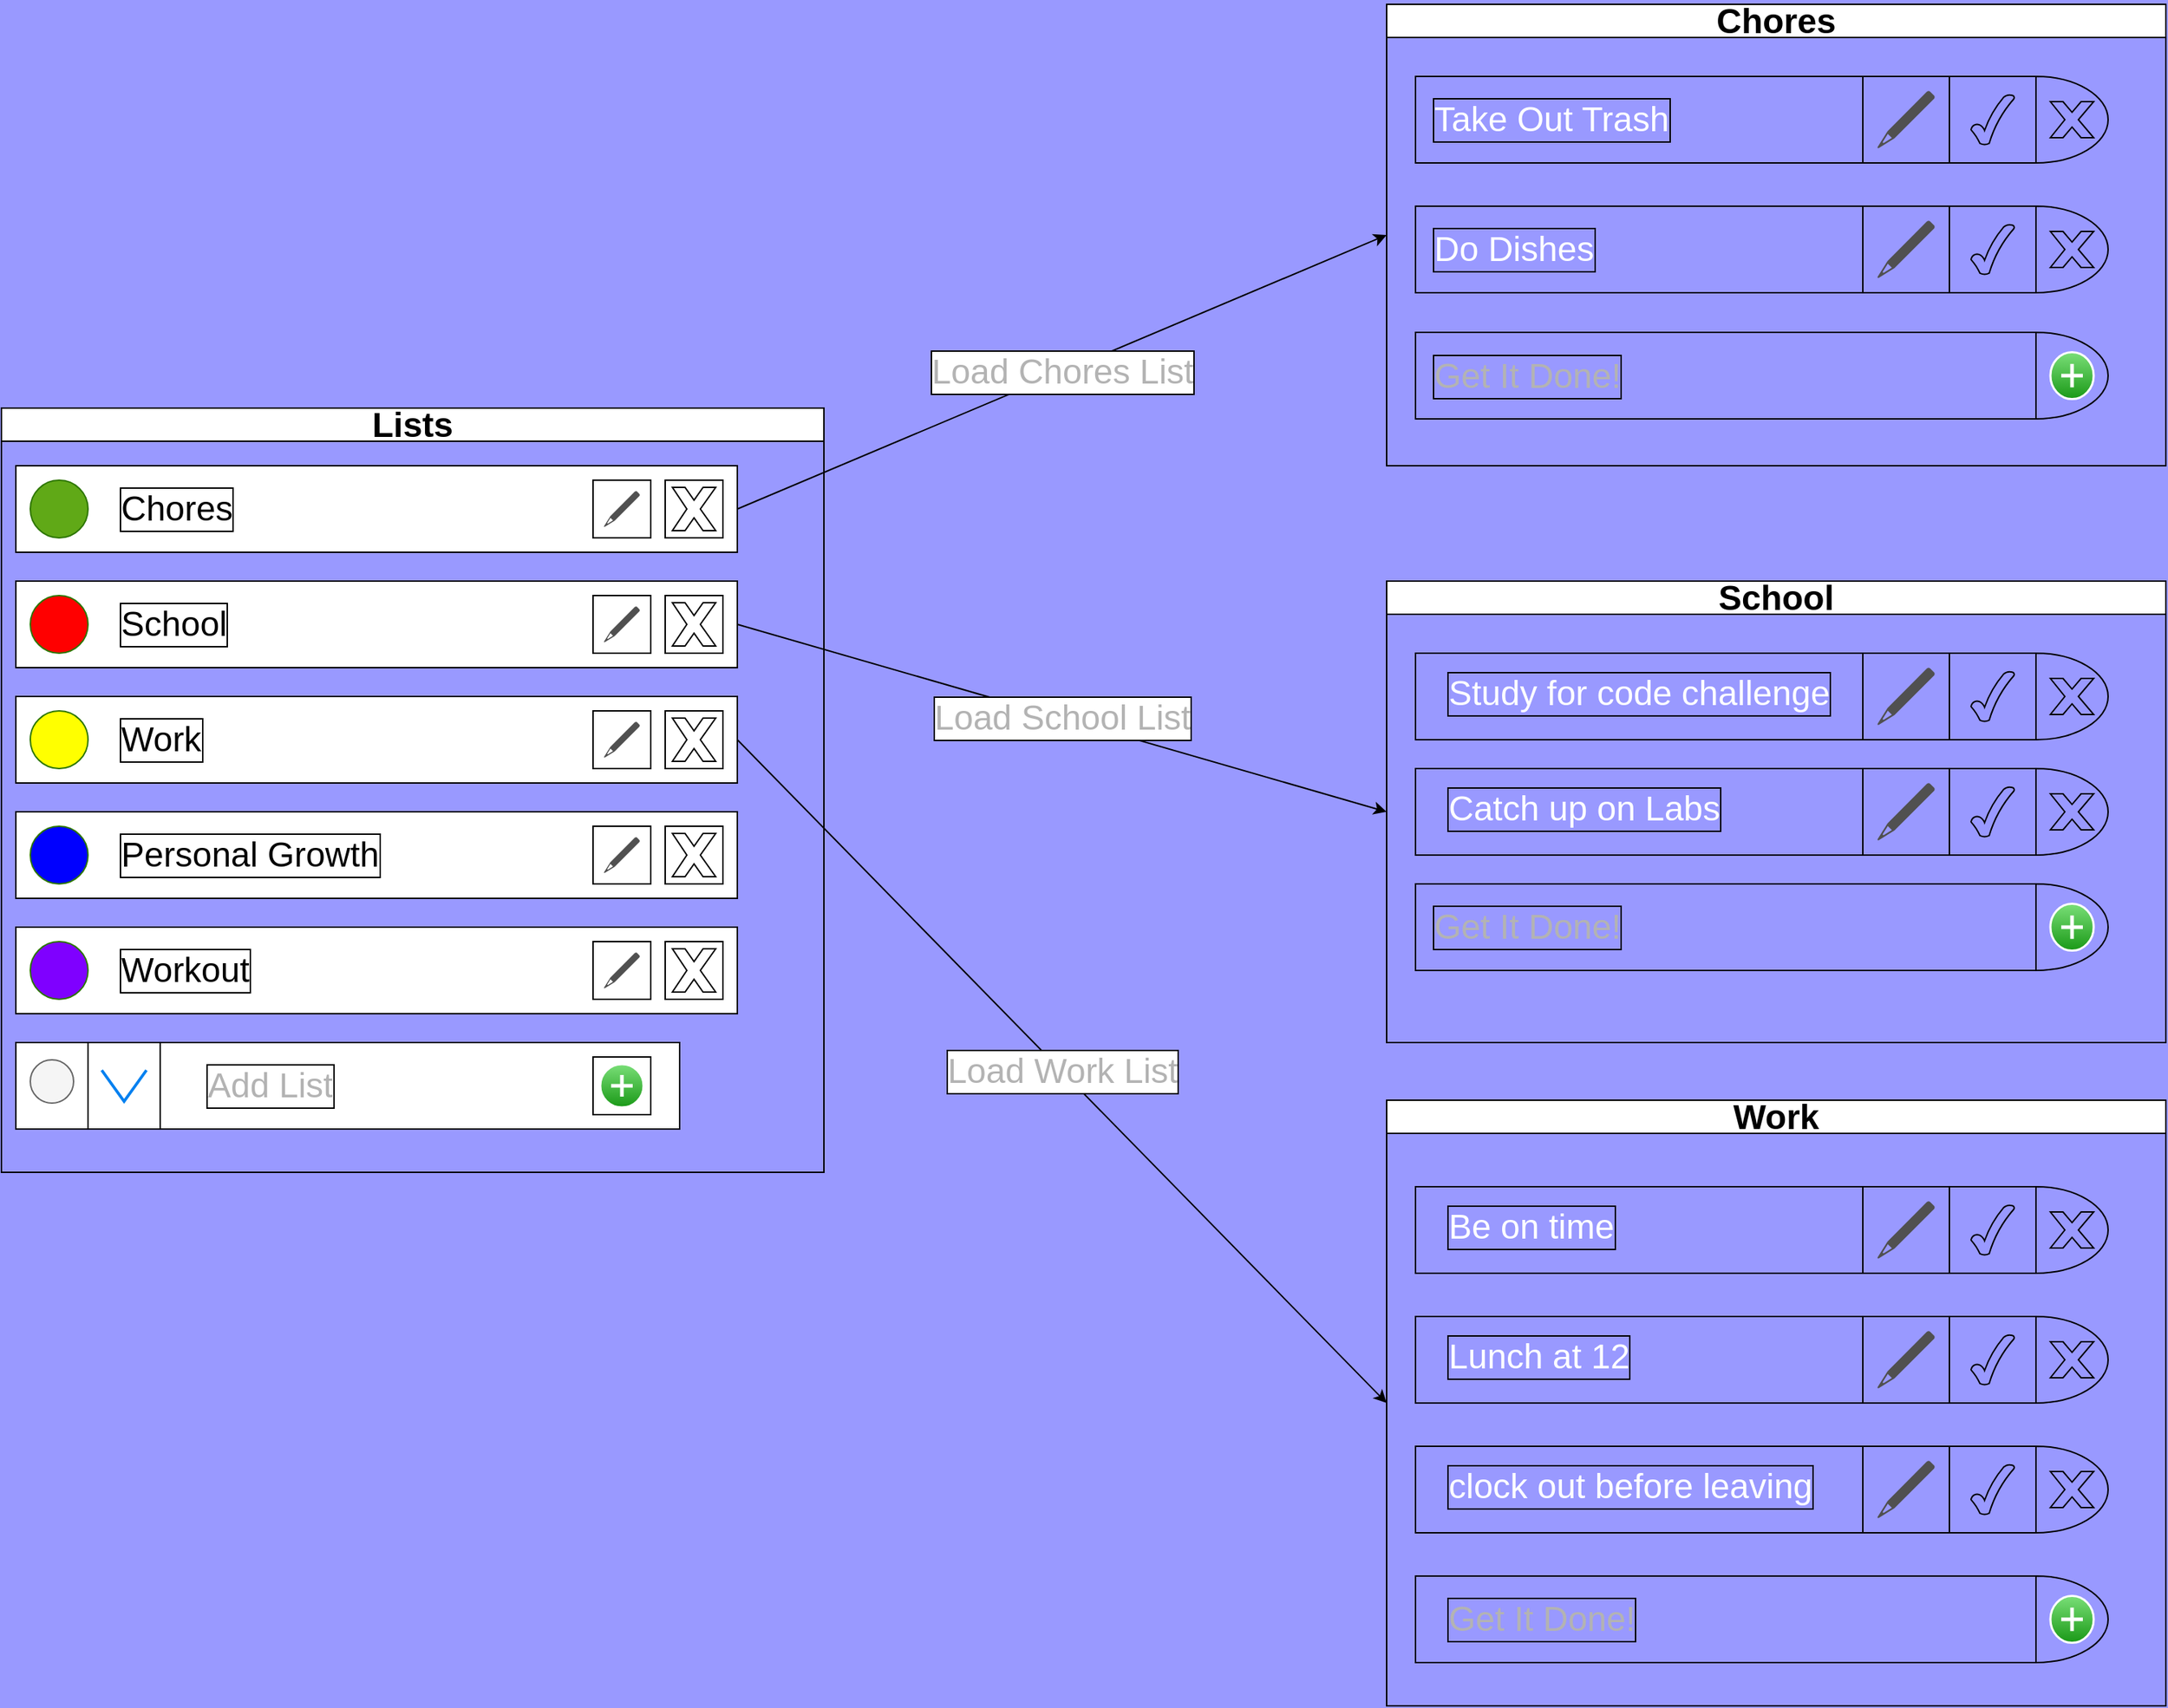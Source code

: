 <mxfile>
    <diagram id="FEkrW_VgLdJTkVRw_G52" name="Page-1">
        <mxGraphModel dx="3513" dy="2245" grid="1" gridSize="10" guides="1" tooltips="1" connect="1" arrows="1" fold="1" page="1" pageScale="1" pageWidth="850" pageHeight="1100" background="#9999FF" math="0" shadow="0">
            <root>
                <mxCell id="0"/>
                <mxCell id="1" parent="0"/>
                <mxCell id="3" value="&lt;font style=&quot;font-size: 24px;&quot;&gt;Lists&lt;/font&gt;" style="swimlane;whiteSpace=wrap;html=1;" parent="1" vertex="1">
                    <mxGeometry x="80" y="80" width="570" height="530" as="geometry"/>
                </mxCell>
                <mxCell id="39" value="" style="rounded=0;whiteSpace=wrap;html=1;" parent="3" vertex="1">
                    <mxGeometry x="10" y="440" width="460" height="60" as="geometry"/>
                </mxCell>
                <mxCell id="41" value="&lt;font style=&quot;font-size: 24px;&quot;&gt;&lt;font color=&quot;#b3b3b3&quot;&gt;Add List&lt;/font&gt;&lt;br&gt;&lt;/font&gt;" style="text;html=1;strokeColor=none;fillColor=none;align=left;verticalAlign=middle;whiteSpace=wrap;rounded=0;labelBorderColor=default;" parent="3" vertex="1">
                    <mxGeometry x="140" y="455" width="300" height="30" as="geometry"/>
                </mxCell>
                <mxCell id="52" value="" style="group" parent="3" vertex="1" connectable="0">
                    <mxGeometry x="10" y="440" width="100" height="60" as="geometry"/>
                </mxCell>
                <mxCell id="49" value="" style="rounded=0;whiteSpace=wrap;html=1;labelBorderColor=default;fontSize=36;fillColor=none;" parent="52" vertex="1">
                    <mxGeometry width="50" height="60" as="geometry"/>
                </mxCell>
                <mxCell id="40" value="" style="ellipse;whiteSpace=wrap;html=1;aspect=fixed;fillColor=#f5f5f5;fontColor=#333333;strokeColor=#666666;" parent="52" vertex="1">
                    <mxGeometry x="10" y="12" width="30" height="30" as="geometry"/>
                </mxCell>
                <mxCell id="50" value="" style="rounded=0;whiteSpace=wrap;html=1;labelBorderColor=default;fontSize=36;fillColor=none;" parent="52" vertex="1">
                    <mxGeometry x="50" width="50" height="60" as="geometry"/>
                </mxCell>
                <mxCell id="51" value="" style="html=1;verticalLabelPosition=bottom;labelBackgroundColor=#ffffff;verticalAlign=top;shadow=0;dashed=0;strokeWidth=2;shape=mxgraph.ios7.misc.down;strokeColor=#0080f0;labelBorderColor=default;fontSize=36;fillColor=none;" parent="52" vertex="1">
                    <mxGeometry x="59.5" y="19.2" width="31" height="21.6" as="geometry"/>
                </mxCell>
                <mxCell id="121" value="" style="verticalLabelPosition=bottom;verticalAlign=top;html=1;shape=mxgraph.basic.rect;fillColor2=none;strokeWidth=1;size=20;indent=5;labelBorderColor=default;fontSize=24;fontColor=#FFFFFF;fillColor=none;" parent="3" vertex="1">
                    <mxGeometry x="410" y="450" width="40" height="40" as="geometry"/>
                </mxCell>
                <mxCell id="120" value="" style="verticalLabelPosition=bottom;verticalAlign=top;html=1;shadow=0;dashed=0;strokeWidth=1;shape=mxgraph.ios.iAddIcon;fillColor=#7AdF78;fillColor2=#1A9917;strokeColor=#ffffff;sketch=0;labelBorderColor=default;fontSize=24;fontColor=#FFFFFF;" parent="3" vertex="1">
                    <mxGeometry x="415" y="455" width="30" height="30" as="geometry"/>
                </mxCell>
                <mxCell id="143" value="" style="group" parent="3" vertex="1" connectable="0">
                    <mxGeometry x="10" y="40" width="500" height="60" as="geometry"/>
                </mxCell>
                <mxCell id="5" value="" style="rounded=0;whiteSpace=wrap;html=1;" parent="143" vertex="1">
                    <mxGeometry width="500" height="60" as="geometry"/>
                </mxCell>
                <mxCell id="6" value="" style="ellipse;whiteSpace=wrap;html=1;aspect=fixed;fillColor=#60a917;fontColor=#ffffff;strokeColor=#2D7600;" parent="143" vertex="1">
                    <mxGeometry x="10" y="10" width="40" height="40" as="geometry"/>
                </mxCell>
                <mxCell id="7" value="&lt;font style=&quot;font-size: 24px;&quot;&gt;Chores&lt;/font&gt;" style="text;html=1;strokeColor=none;fillColor=none;align=left;verticalAlign=middle;whiteSpace=wrap;rounded=0;labelBorderColor=default;" parent="143" vertex="1">
                    <mxGeometry x="70" y="15" width="300" height="30" as="geometry"/>
                </mxCell>
                <mxCell id="8" value="" style="rounded=0;whiteSpace=wrap;html=1;" parent="143" vertex="1">
                    <mxGeometry x="400" y="10" width="40" height="40" as="geometry"/>
                </mxCell>
                <mxCell id="10" value="" style="sketch=0;pointerEvents=1;shadow=0;dashed=0;html=1;strokeColor=none;fillColor=#505050;labelPosition=center;verticalLabelPosition=bottom;verticalAlign=top;outlineConnect=0;align=center;shape=mxgraph.office.concepts.writing_pencil;labelBorderColor=default;fontSize=24;" parent="143" vertex="1">
                    <mxGeometry x="407.5" y="17.5" width="25" height="25" as="geometry"/>
                </mxCell>
                <mxCell id="144" value="" style="group" parent="3" vertex="1" connectable="0">
                    <mxGeometry x="10" y="120" width="500" height="60" as="geometry"/>
                </mxCell>
                <mxCell id="14" value="" style="rounded=0;whiteSpace=wrap;html=1;" parent="144" vertex="1">
                    <mxGeometry width="500" height="60" as="geometry"/>
                </mxCell>
                <mxCell id="15" value="" style="ellipse;whiteSpace=wrap;html=1;aspect=fixed;fillColor=#FF0000;fontColor=#ffffff;strokeColor=#2D7600;" parent="144" vertex="1">
                    <mxGeometry x="10" y="10" width="40" height="40" as="geometry"/>
                </mxCell>
                <mxCell id="16" value="&lt;font style=&quot;font-size: 24px;&quot;&gt;School&lt;/font&gt;" style="text;html=1;strokeColor=none;fillColor=none;align=left;verticalAlign=middle;whiteSpace=wrap;rounded=0;labelBorderColor=default;" parent="144" vertex="1">
                    <mxGeometry x="70" y="15" width="300" height="30" as="geometry"/>
                </mxCell>
                <mxCell id="17" value="" style="rounded=0;whiteSpace=wrap;html=1;" parent="144" vertex="1">
                    <mxGeometry x="400" y="10" width="40" height="40" as="geometry"/>
                </mxCell>
                <mxCell id="18" value="" style="sketch=0;pointerEvents=1;shadow=0;dashed=0;html=1;strokeColor=none;fillColor=#505050;labelPosition=center;verticalLabelPosition=bottom;verticalAlign=top;outlineConnect=0;align=center;shape=mxgraph.office.concepts.writing_pencil;labelBorderColor=default;fontSize=24;" parent="144" vertex="1">
                    <mxGeometry x="407.5" y="17.5" width="25" height="25" as="geometry"/>
                </mxCell>
                <mxCell id="137" value="" style="group" parent="144" vertex="1" connectable="0">
                    <mxGeometry x="450" y="10" width="40" height="40" as="geometry"/>
                </mxCell>
                <mxCell id="138" value="" style="verticalLabelPosition=bottom;verticalAlign=top;html=1;shape=mxgraph.basic.x;labelBorderColor=default;fontSize=24;fontColor=#B3B3B3;fillColor=none;" parent="137" vertex="1">
                    <mxGeometry x="5" y="5" width="30" height="30" as="geometry"/>
                </mxCell>
                <mxCell id="139" value="" style="verticalLabelPosition=bottom;verticalAlign=top;html=1;shape=mxgraph.basic.rect;fillColor2=none;strokeWidth=1;size=20;indent=5;labelBorderColor=default;fontSize=24;fontColor=#B3B3B3;fillColor=none;" parent="137" vertex="1">
                    <mxGeometry width="40" height="40" as="geometry"/>
                </mxCell>
                <mxCell id="145" value="" style="group" parent="3" vertex="1" connectable="0">
                    <mxGeometry x="10" y="200" width="500" height="60" as="geometry"/>
                </mxCell>
                <mxCell id="20" value="" style="rounded=0;whiteSpace=wrap;html=1;" parent="145" vertex="1">
                    <mxGeometry width="500" height="60" as="geometry"/>
                </mxCell>
                <mxCell id="21" value="" style="ellipse;whiteSpace=wrap;html=1;aspect=fixed;fillColor=#FFFF00;fontColor=#ffffff;strokeColor=#2D7600;" parent="145" vertex="1">
                    <mxGeometry x="10" y="10" width="40" height="40" as="geometry"/>
                </mxCell>
                <mxCell id="22" value="&lt;font style=&quot;font-size: 24px;&quot;&gt;Work&lt;/font&gt;" style="text;html=1;strokeColor=none;fillColor=none;align=left;verticalAlign=middle;whiteSpace=wrap;rounded=0;labelBorderColor=default;" parent="145" vertex="1">
                    <mxGeometry x="70" y="15" width="300" height="30" as="geometry"/>
                </mxCell>
                <mxCell id="23" value="" style="rounded=0;whiteSpace=wrap;html=1;" parent="145" vertex="1">
                    <mxGeometry x="400" y="10" width="40" height="40" as="geometry"/>
                </mxCell>
                <mxCell id="24" value="" style="sketch=0;pointerEvents=1;shadow=0;dashed=0;html=1;strokeColor=none;fillColor=#505050;labelPosition=center;verticalLabelPosition=bottom;verticalAlign=top;outlineConnect=0;align=center;shape=mxgraph.office.concepts.writing_pencil;labelBorderColor=default;fontSize=24;" parent="145" vertex="1">
                    <mxGeometry x="407.5" y="17.5" width="25" height="25" as="geometry"/>
                </mxCell>
                <mxCell id="130" value="" style="group" parent="145" vertex="1" connectable="0">
                    <mxGeometry x="450" y="10" width="40" height="40" as="geometry"/>
                </mxCell>
                <mxCell id="127" value="" style="verticalLabelPosition=bottom;verticalAlign=top;html=1;shape=mxgraph.basic.x;labelBorderColor=default;fontSize=24;fontColor=#B3B3B3;fillColor=none;" parent="130" vertex="1">
                    <mxGeometry x="5" y="5" width="30" height="30" as="geometry"/>
                </mxCell>
                <mxCell id="126" value="" style="verticalLabelPosition=bottom;verticalAlign=top;html=1;shape=mxgraph.basic.rect;fillColor2=none;strokeWidth=1;size=20;indent=5;labelBorderColor=default;fontSize=24;fontColor=#B3B3B3;fillColor=none;" parent="130" vertex="1">
                    <mxGeometry width="40" height="40" as="geometry"/>
                </mxCell>
                <mxCell id="147" value="" style="group" parent="3" vertex="1" connectable="0">
                    <mxGeometry x="10" y="360" width="500" height="60" as="geometry"/>
                </mxCell>
                <mxCell id="32" value="" style="rounded=0;whiteSpace=wrap;html=1;" parent="147" vertex="1">
                    <mxGeometry width="500" height="60" as="geometry"/>
                </mxCell>
                <mxCell id="33" value="" style="ellipse;whiteSpace=wrap;html=1;aspect=fixed;fillColor=#7F00FF;fontColor=#ffffff;strokeColor=#2D7600;" parent="147" vertex="1">
                    <mxGeometry x="10" y="10" width="40" height="40" as="geometry"/>
                </mxCell>
                <mxCell id="34" value="&lt;font style=&quot;font-size: 24px;&quot;&gt;Workout&lt;/font&gt;" style="text;html=1;strokeColor=none;fillColor=none;align=left;verticalAlign=middle;whiteSpace=wrap;rounded=0;labelBorderColor=default;" parent="147" vertex="1">
                    <mxGeometry x="70" y="15" width="300" height="30" as="geometry"/>
                </mxCell>
                <mxCell id="35" value="" style="rounded=0;whiteSpace=wrap;html=1;" parent="147" vertex="1">
                    <mxGeometry x="400" y="10" width="40" height="40" as="geometry"/>
                </mxCell>
                <mxCell id="36" value="" style="sketch=0;pointerEvents=1;shadow=0;dashed=0;html=1;strokeColor=none;fillColor=#505050;labelPosition=center;verticalLabelPosition=bottom;verticalAlign=top;outlineConnect=0;align=center;shape=mxgraph.office.concepts.writing_pencil;labelBorderColor=default;fontSize=24;" parent="147" vertex="1">
                    <mxGeometry x="407.5" y="17.5" width="25" height="25" as="geometry"/>
                </mxCell>
                <mxCell id="134" value="" style="group" parent="147" vertex="1" connectable="0">
                    <mxGeometry x="450" y="10" width="40" height="40" as="geometry"/>
                </mxCell>
                <mxCell id="135" value="" style="verticalLabelPosition=bottom;verticalAlign=top;html=1;shape=mxgraph.basic.x;labelBorderColor=default;fontSize=24;fontColor=#B3B3B3;fillColor=none;" parent="134" vertex="1">
                    <mxGeometry x="5" y="5" width="30" height="30" as="geometry"/>
                </mxCell>
                <mxCell id="136" value="" style="verticalLabelPosition=bottom;verticalAlign=top;html=1;shape=mxgraph.basic.rect;fillColor2=none;strokeWidth=1;size=20;indent=5;labelBorderColor=default;fontSize=24;fontColor=#B3B3B3;fillColor=none;" parent="134" vertex="1">
                    <mxGeometry width="40" height="40" as="geometry"/>
                </mxCell>
                <mxCell id="140" value="" style="group" parent="1" vertex="1" connectable="0">
                    <mxGeometry x="540" y="130" width="40" height="40" as="geometry"/>
                </mxCell>
                <mxCell id="141" value="" style="verticalLabelPosition=bottom;verticalAlign=top;html=1;shape=mxgraph.basic.x;labelBorderColor=default;fontSize=24;fontColor=#B3B3B3;fillColor=none;" parent="140" vertex="1">
                    <mxGeometry x="5" y="5" width="30" height="30" as="geometry"/>
                </mxCell>
                <mxCell id="142" value="" style="verticalLabelPosition=bottom;verticalAlign=top;html=1;shape=mxgraph.basic.rect;fillColor2=none;strokeWidth=1;size=20;indent=5;labelBorderColor=default;fontSize=24;fontColor=#B3B3B3;fillColor=none;" parent="140" vertex="1">
                    <mxGeometry width="40" height="40" as="geometry"/>
                </mxCell>
                <mxCell id="146" value="" style="group" parent="1" vertex="1" connectable="0">
                    <mxGeometry x="90" y="360" width="500" height="60" as="geometry"/>
                </mxCell>
                <mxCell id="26" value="" style="rounded=0;whiteSpace=wrap;html=1;" parent="146" vertex="1">
                    <mxGeometry width="500" height="60" as="geometry"/>
                </mxCell>
                <mxCell id="27" value="" style="ellipse;whiteSpace=wrap;html=1;aspect=fixed;fillColor=#0000FF;fontColor=#ffffff;strokeColor=#2D7600;" parent="146" vertex="1">
                    <mxGeometry x="10" y="10" width="40" height="40" as="geometry"/>
                </mxCell>
                <mxCell id="28" value="&lt;font style=&quot;font-size: 24px;&quot;&gt;Personal Growth&lt;br&gt;&lt;/font&gt;" style="text;html=1;strokeColor=none;fillColor=none;align=left;verticalAlign=middle;whiteSpace=wrap;rounded=0;labelBorderColor=default;" parent="146" vertex="1">
                    <mxGeometry x="70" y="15" width="300" height="30" as="geometry"/>
                </mxCell>
                <mxCell id="29" value="" style="rounded=0;whiteSpace=wrap;html=1;" parent="146" vertex="1">
                    <mxGeometry x="400" y="10" width="40" height="40" as="geometry"/>
                </mxCell>
                <mxCell id="30" value="" style="sketch=0;pointerEvents=1;shadow=0;dashed=0;html=1;strokeColor=none;fillColor=#505050;labelPosition=center;verticalLabelPosition=bottom;verticalAlign=top;outlineConnect=0;align=center;shape=mxgraph.office.concepts.writing_pencil;labelBorderColor=default;fontSize=24;" parent="146" vertex="1">
                    <mxGeometry x="407.5" y="17.5" width="25" height="25" as="geometry"/>
                </mxCell>
                <mxCell id="131" value="" style="group" parent="146" vertex="1" connectable="0">
                    <mxGeometry x="450" y="10" width="40" height="40" as="geometry"/>
                </mxCell>
                <mxCell id="132" value="" style="verticalLabelPosition=bottom;verticalAlign=top;html=1;shape=mxgraph.basic.x;labelBorderColor=default;fontSize=24;fontColor=#B3B3B3;fillColor=none;" parent="131" vertex="1">
                    <mxGeometry x="5" y="5" width="30" height="30" as="geometry"/>
                </mxCell>
                <mxCell id="133" value="" style="verticalLabelPosition=bottom;verticalAlign=top;html=1;shape=mxgraph.basic.rect;fillColor2=none;strokeWidth=1;size=20;indent=5;labelBorderColor=default;fontSize=24;fontColor=#B3B3B3;fillColor=none;" parent="131" vertex="1">
                    <mxGeometry width="40" height="40" as="geometry"/>
                </mxCell>
                <mxCell id="149" value="" style="endArrow=classic;html=1;fontSize=24;fontColor=#B3B3B3;exitX=1;exitY=0.5;exitDx=0;exitDy=0;entryX=0;entryY=0.5;entryDx=0;entryDy=0;" parent="1" source="5" target="57" edge="1">
                    <mxGeometry relative="1" as="geometry">
                        <mxPoint x="670" y="310" as="sourcePoint"/>
                        <mxPoint x="730" y="-190" as="targetPoint"/>
                    </mxGeometry>
                </mxCell>
                <mxCell id="150" value="Load Chores List" style="edgeLabel;resizable=0;html=1;align=center;verticalAlign=middle;labelBorderColor=default;fontSize=24;fontColor=#B3B3B3;fillColor=none;" parent="149" connectable="0" vertex="1">
                    <mxGeometry relative="1" as="geometry"/>
                </mxCell>
                <mxCell id="155" value="" style="group" parent="1" vertex="1" connectable="0">
                    <mxGeometry x="1040" y="-200" width="540" height="320" as="geometry"/>
                </mxCell>
                <mxCell id="57" value="&lt;font style=&quot;font-size: 24px;&quot;&gt;Chores&lt;br&gt;&lt;/font&gt;" style="swimlane;whiteSpace=wrap;html=1;container=0;" parent="155" vertex="1">
                    <mxGeometry width="540" height="320" as="geometry"/>
                </mxCell>
                <mxCell id="118" value="&lt;font color=&quot;#b3b3b3&quot;&gt;Get It Done!&lt;/font&gt;" style="text;html=1;strokeColor=none;fillColor=none;align=left;verticalAlign=middle;whiteSpace=wrap;rounded=0;labelBorderColor=default;fontSize=24;fontColor=#333333;container=0;" parent="155" vertex="1">
                    <mxGeometry x="30" y="217.5" width="290" height="80" as="geometry"/>
                </mxCell>
                <mxCell id="99" value="&lt;font color=&quot;#ffffff&quot;&gt;Take Out Trash&lt;/font&gt;" style="text;html=1;strokeColor=none;fillColor=none;align=left;verticalAlign=middle;whiteSpace=wrap;rounded=0;labelBorderColor=default;fontSize=24;fontColor=#333333;container=0;" parent="155" vertex="1">
                    <mxGeometry x="30" y="50" width="280" height="60" as="geometry"/>
                </mxCell>
                <mxCell id="90" value="" style="verticalLabelPosition=bottom;verticalAlign=top;html=1;shape=mxgraph.basic.half_circle;labelBorderColor=default;fontSize=36;fontColor=#333333;fillColor=none;rotation=-90;container=0;" parent="155" vertex="1">
                    <mxGeometry x="445" y="55" width="60" height="50" as="geometry"/>
                </mxCell>
                <mxCell id="91" value="" style="rounded=0;whiteSpace=wrap;html=1;labelBorderColor=default;fontSize=36;fontColor=#333333;fillColor=none;container=0;" parent="155" vertex="1">
                    <mxGeometry x="20" y="50" width="430" height="60" as="geometry"/>
                </mxCell>
                <mxCell id="92" value="" style="verticalLabelPosition=bottom;verticalAlign=top;html=1;shape=mxgraph.basic.x;labelBorderColor=default;fontSize=36;fontColor=#333333;fillColor=none;container=0;" parent="155" vertex="1">
                    <mxGeometry x="460" y="67.5" width="30" height="25" as="geometry"/>
                </mxCell>
                <mxCell id="93" value="" style="verticalLabelPosition=bottom;verticalAlign=top;html=1;shape=mxgraph.basic.rect;fillColor2=none;strokeWidth=1;size=20;indent=5;labelBorderColor=default;fontSize=36;fontColor=#333333;fillColor=none;container=0;" parent="155" vertex="1">
                    <mxGeometry x="390" y="50" width="60" height="60" as="geometry"/>
                </mxCell>
                <mxCell id="94" value="" style="verticalLabelPosition=bottom;verticalAlign=top;html=1;shape=mxgraph.basic.tick;labelBorderColor=default;fontSize=36;fontColor=#333333;fillColor=none;container=0;" parent="155" vertex="1">
                    <mxGeometry x="405" y="62.5" width="30" height="35" as="geometry"/>
                </mxCell>
                <mxCell id="96" value="" style="verticalLabelPosition=bottom;verticalAlign=top;html=1;shape=mxgraph.basic.rect;fillColor2=none;strokeWidth=1;size=20;indent=5;labelBorderColor=default;fontSize=36;fontColor=#333333;fillColor=none;container=0;" parent="155" vertex="1">
                    <mxGeometry x="330" y="50" width="60" height="60" as="geometry"/>
                </mxCell>
                <mxCell id="98" value="" style="sketch=0;pointerEvents=1;shadow=0;dashed=0;html=1;strokeColor=none;fillColor=#505050;labelPosition=center;verticalLabelPosition=bottom;verticalAlign=top;outlineConnect=0;align=center;shape=mxgraph.office.concepts.writing_pencil;labelBorderColor=default;fontSize=36;fontColor=#333333;container=0;" parent="155" vertex="1">
                    <mxGeometry x="340" y="60" width="40" height="40" as="geometry"/>
                </mxCell>
                <mxCell id="111" value="" style="verticalLabelPosition=bottom;verticalAlign=top;html=1;shape=mxgraph.basic.half_circle;labelBorderColor=default;fontSize=36;fontColor=#333333;fillColor=none;rotation=-90;container=0;" parent="155" vertex="1">
                    <mxGeometry x="445" y="232.5" width="60" height="50" as="geometry"/>
                </mxCell>
                <mxCell id="112" value="" style="rounded=0;whiteSpace=wrap;html=1;labelBorderColor=default;fontSize=36;fontColor=#333333;fillColor=none;container=0;" parent="155" vertex="1">
                    <mxGeometry x="20" y="227.5" width="430" height="60" as="geometry"/>
                </mxCell>
                <mxCell id="119" value="" style="verticalLabelPosition=bottom;verticalAlign=top;html=1;shadow=0;dashed=0;strokeWidth=1;shape=mxgraph.ios.iAddIcon;fillColor=#7AdF78;fillColor2=#1A9917;strokeColor=#ffffff;sketch=0;labelBorderColor=default;fontSize=24;fontColor=#FFFFFF;container=0;" parent="155" vertex="1">
                    <mxGeometry x="460" y="241.25" width="30" height="32.5" as="geometry"/>
                </mxCell>
                <mxCell id="109" value="&lt;font color=&quot;#ffffff&quot;&gt;Do Dishes&lt;/font&gt;" style="text;html=1;strokeColor=none;fillColor=none;align=left;verticalAlign=middle;whiteSpace=wrap;rounded=0;labelBorderColor=default;fontSize=24;fontColor=#333333;container=0;" parent="155" vertex="1">
                    <mxGeometry x="30" y="130" width="290" height="80" as="geometry"/>
                </mxCell>
                <mxCell id="180" value="" style="group" parent="155" vertex="1" connectable="0">
                    <mxGeometry x="20" y="140" width="480" height="60" as="geometry"/>
                </mxCell>
                <mxCell id="102" value="" style="verticalLabelPosition=bottom;verticalAlign=top;html=1;shape=mxgraph.basic.half_circle;labelBorderColor=default;fontSize=36;fontColor=#333333;fillColor=none;rotation=-90;container=0;" parent="180" vertex="1">
                    <mxGeometry x="425" y="5" width="60" height="50" as="geometry"/>
                </mxCell>
                <mxCell id="103" value="" style="rounded=0;whiteSpace=wrap;html=1;labelBorderColor=default;fontSize=36;fontColor=#333333;fillColor=none;container=0;" parent="180" vertex="1">
                    <mxGeometry width="430" height="60" as="geometry"/>
                </mxCell>
                <mxCell id="104" value="" style="verticalLabelPosition=bottom;verticalAlign=top;html=1;shape=mxgraph.basic.x;labelBorderColor=default;fontSize=36;fontColor=#333333;fillColor=none;container=0;" parent="180" vertex="1">
                    <mxGeometry x="440" y="17.5" width="30" height="25" as="geometry"/>
                </mxCell>
                <mxCell id="105" value="" style="verticalLabelPosition=bottom;verticalAlign=top;html=1;shape=mxgraph.basic.rect;fillColor2=none;strokeWidth=1;size=20;indent=5;labelBorderColor=default;fontSize=36;fontColor=#333333;fillColor=none;container=0;" parent="180" vertex="1">
                    <mxGeometry x="370" width="60" height="60" as="geometry"/>
                </mxCell>
                <mxCell id="106" value="" style="verticalLabelPosition=bottom;verticalAlign=top;html=1;shape=mxgraph.basic.tick;labelBorderColor=default;fontSize=36;fontColor=#333333;fillColor=none;container=0;" parent="180" vertex="1">
                    <mxGeometry x="385" y="12.5" width="30" height="35" as="geometry"/>
                </mxCell>
                <mxCell id="107" value="" style="verticalLabelPosition=bottom;verticalAlign=top;html=1;shape=mxgraph.basic.rect;fillColor2=none;strokeWidth=1;size=20;indent=5;labelBorderColor=default;fontSize=36;fontColor=#333333;fillColor=none;container=0;" parent="180" vertex="1">
                    <mxGeometry x="310" width="60" height="60" as="geometry"/>
                </mxCell>
                <mxCell id="108" value="" style="sketch=0;pointerEvents=1;shadow=0;dashed=0;html=1;strokeColor=none;fillColor=#505050;labelPosition=center;verticalLabelPosition=bottom;verticalAlign=top;outlineConnect=0;align=center;shape=mxgraph.office.concepts.writing_pencil;labelBorderColor=default;fontSize=36;fontColor=#333333;container=0;" parent="180" vertex="1">
                    <mxGeometry x="320" y="10" width="40" height="40" as="geometry"/>
                </mxCell>
                <mxCell id="178" value="" style="endArrow=classic;html=1;fontSize=24;fontColor=#B3B3B3;exitX=1;exitY=0.5;exitDx=0;exitDy=0;entryX=0;entryY=0.5;entryDx=0;entryDy=0;" parent="1" source="14" target="157" edge="1">
                    <mxGeometry relative="1" as="geometry">
                        <mxPoint x="770" y="350" as="sourcePoint"/>
                        <mxPoint x="750" y="420" as="targetPoint"/>
                    </mxGeometry>
                </mxCell>
                <mxCell id="179" value="Load School List" style="edgeLabel;resizable=0;html=1;align=center;verticalAlign=middle;labelBorderColor=default;fontSize=24;fontColor=#B3B3B3;fillColor=none;" parent="178" connectable="0" vertex="1">
                    <mxGeometry relative="1" as="geometry"/>
                </mxCell>
                <mxCell id="157" value="&lt;font style=&quot;font-size: 24px;&quot;&gt;School&lt;br&gt;&lt;/font&gt;" style="swimlane;whiteSpace=wrap;html=1;container=0;" parent="1" vertex="1">
                    <mxGeometry x="1040" y="200" width="540" height="320" as="geometry"/>
                </mxCell>
                <mxCell id="204" value="&lt;font style=&quot;font-size: 24px;&quot;&gt;Work&lt;br&gt;&lt;/font&gt;" style="swimlane;whiteSpace=wrap;html=1;container=0;" parent="1" vertex="1">
                    <mxGeometry x="1040" y="560" width="540" height="420" as="geometry"/>
                </mxCell>
                <mxCell id="242" value="" style="group" parent="204" vertex="1" connectable="0">
                    <mxGeometry x="20" y="320" width="480" height="80" as="geometry"/>
                </mxCell>
                <mxCell id="223" value="&lt;font color=&quot;#b3b3b3&quot;&gt;Get It Done!&lt;/font&gt;" style="text;html=1;strokeColor=none;fillColor=none;align=left;verticalAlign=middle;whiteSpace=wrap;rounded=0;labelBorderColor=default;fontSize=24;fontColor=#333333;container=0;" parent="242" vertex="1">
                    <mxGeometry x="20" width="290" height="80" as="geometry"/>
                </mxCell>
                <mxCell id="235" value="" style="group" parent="242" vertex="1" connectable="0">
                    <mxGeometry y="10" width="480" height="70" as="geometry"/>
                </mxCell>
                <mxCell id="224" value="" style="verticalLabelPosition=bottom;verticalAlign=top;html=1;shape=mxgraph.basic.half_circle;labelBorderColor=default;fontSize=36;fontColor=#333333;fillColor=none;rotation=-90;container=0;" parent="235" vertex="1">
                    <mxGeometry x="425" y="5" width="60" height="50" as="geometry"/>
                </mxCell>
                <mxCell id="225" value="" style="rounded=0;whiteSpace=wrap;html=1;labelBorderColor=default;fontSize=36;fontColor=#333333;fillColor=none;container=0;" parent="235" vertex="1">
                    <mxGeometry width="430" height="60" as="geometry"/>
                </mxCell>
                <mxCell id="226" value="" style="verticalLabelPosition=bottom;verticalAlign=top;html=1;shadow=0;dashed=0;strokeWidth=1;shape=mxgraph.ios.iAddIcon;fillColor=#7AdF78;fillColor2=#1A9917;strokeColor=#ffffff;sketch=0;labelBorderColor=default;fontSize=24;fontColor=#FFFFFF;container=0;" parent="235" vertex="1">
                    <mxGeometry x="440" y="13.75" width="30" height="32.5" as="geometry"/>
                </mxCell>
                <mxCell id="182" value="" style="verticalLabelPosition=bottom;verticalAlign=top;html=1;shape=mxgraph.basic.half_circle;labelBorderColor=default;fontSize=36;fontColor=#333333;fillColor=none;rotation=-90;container=0;" parent="1" vertex="1">
                    <mxGeometry x="1485" y="255" width="60" height="50" as="geometry"/>
                </mxCell>
                <mxCell id="183" value="" style="rounded=0;whiteSpace=wrap;html=1;labelBorderColor=default;fontSize=36;fontColor=#333333;fillColor=none;container=0;" parent="1" vertex="1">
                    <mxGeometry x="1060" y="250" width="430" height="60" as="geometry"/>
                </mxCell>
                <mxCell id="184" value="" style="verticalLabelPosition=bottom;verticalAlign=top;html=1;shape=mxgraph.basic.x;labelBorderColor=default;fontSize=36;fontColor=#333333;fillColor=none;container=0;" parent="1" vertex="1">
                    <mxGeometry x="1500" y="267.5" width="30" height="25" as="geometry"/>
                </mxCell>
                <mxCell id="185" value="" style="verticalLabelPosition=bottom;verticalAlign=top;html=1;shape=mxgraph.basic.rect;fillColor2=none;strokeWidth=1;size=20;indent=5;labelBorderColor=default;fontSize=36;fontColor=#333333;fillColor=none;container=0;" parent="1" vertex="1">
                    <mxGeometry x="1430" y="250" width="60" height="60" as="geometry"/>
                </mxCell>
                <mxCell id="186" value="" style="verticalLabelPosition=bottom;verticalAlign=top;html=1;shape=mxgraph.basic.tick;labelBorderColor=default;fontSize=36;fontColor=#333333;fillColor=none;container=0;" parent="1" vertex="1">
                    <mxGeometry x="1445" y="262.5" width="30" height="35" as="geometry"/>
                </mxCell>
                <mxCell id="187" value="" style="verticalLabelPosition=bottom;verticalAlign=top;html=1;shape=mxgraph.basic.rect;fillColor2=none;strokeWidth=1;size=20;indent=5;labelBorderColor=default;fontSize=36;fontColor=#333333;fillColor=none;container=0;" parent="1" vertex="1">
                    <mxGeometry x="1370" y="250" width="60" height="60" as="geometry"/>
                </mxCell>
                <mxCell id="188" value="" style="sketch=0;pointerEvents=1;shadow=0;dashed=0;html=1;strokeColor=none;fillColor=#505050;labelPosition=center;verticalLabelPosition=bottom;verticalAlign=top;outlineConnect=0;align=center;shape=mxgraph.office.concepts.writing_pencil;labelBorderColor=default;fontSize=36;fontColor=#333333;container=0;" parent="1" vertex="1">
                    <mxGeometry x="1380" y="260" width="40" height="40" as="geometry"/>
                </mxCell>
                <mxCell id="189" value="&lt;font color=&quot;#ffffff&quot;&gt;Study for code challenge&lt;/font&gt;" style="text;html=1;strokeColor=none;fillColor=none;align=left;verticalAlign=middle;whiteSpace=wrap;rounded=0;labelBorderColor=default;fontSize=24;fontColor=#B3B3B3;container=0;" parent="1" vertex="1">
                    <mxGeometry x="1080" y="262.5" width="270" height="30" as="geometry"/>
                </mxCell>
                <mxCell id="195" value="" style="verticalLabelPosition=bottom;verticalAlign=top;html=1;shape=mxgraph.basic.half_circle;labelBorderColor=default;fontSize=36;fontColor=#333333;fillColor=none;rotation=-90;container=0;" parent="1" vertex="1">
                    <mxGeometry x="1485" y="335" width="60" height="50" as="geometry"/>
                </mxCell>
                <mxCell id="196" value="" style="rounded=0;whiteSpace=wrap;html=1;labelBorderColor=default;fontSize=36;fontColor=#333333;fillColor=none;container=0;" parent="1" vertex="1">
                    <mxGeometry x="1060" y="330" width="430" height="60" as="geometry"/>
                </mxCell>
                <mxCell id="197" value="" style="verticalLabelPosition=bottom;verticalAlign=top;html=1;shape=mxgraph.basic.x;labelBorderColor=default;fontSize=36;fontColor=#333333;fillColor=none;container=0;" parent="1" vertex="1">
                    <mxGeometry x="1500" y="347.5" width="30" height="25" as="geometry"/>
                </mxCell>
                <mxCell id="198" value="" style="verticalLabelPosition=bottom;verticalAlign=top;html=1;shape=mxgraph.basic.rect;fillColor2=none;strokeWidth=1;size=20;indent=5;labelBorderColor=default;fontSize=36;fontColor=#333333;fillColor=none;container=0;" parent="1" vertex="1">
                    <mxGeometry x="1430" y="330" width="60" height="60" as="geometry"/>
                </mxCell>
                <mxCell id="199" value="" style="verticalLabelPosition=bottom;verticalAlign=top;html=1;shape=mxgraph.basic.tick;labelBorderColor=default;fontSize=36;fontColor=#333333;fillColor=none;container=0;" parent="1" vertex="1">
                    <mxGeometry x="1445" y="342.5" width="30" height="35" as="geometry"/>
                </mxCell>
                <mxCell id="200" value="" style="verticalLabelPosition=bottom;verticalAlign=top;html=1;shape=mxgraph.basic.rect;fillColor2=none;strokeWidth=1;size=20;indent=5;labelBorderColor=default;fontSize=36;fontColor=#333333;fillColor=none;container=0;" parent="1" vertex="1">
                    <mxGeometry x="1370" y="330" width="60" height="60" as="geometry"/>
                </mxCell>
                <mxCell id="201" value="" style="sketch=0;pointerEvents=1;shadow=0;dashed=0;html=1;strokeColor=none;fillColor=#505050;labelPosition=center;verticalLabelPosition=bottom;verticalAlign=top;outlineConnect=0;align=center;shape=mxgraph.office.concepts.writing_pencil;labelBorderColor=default;fontSize=36;fontColor=#333333;container=0;" parent="1" vertex="1">
                    <mxGeometry x="1380" y="340" width="40" height="40" as="geometry"/>
                </mxCell>
                <mxCell id="202" value="&lt;font color=&quot;#ffffff&quot;&gt;Catch up on Labs&lt;/font&gt;" style="text;html=1;strokeColor=none;fillColor=none;align=left;verticalAlign=middle;whiteSpace=wrap;rounded=0;labelBorderColor=default;fontSize=24;fontColor=#B3B3B3;container=0;" parent="1" vertex="1">
                    <mxGeometry x="1080" y="342.5" width="270" height="30" as="geometry"/>
                </mxCell>
                <mxCell id="236" value="" style="endArrow=classic;html=1;fontSize=24;fontColor=#B3B3B3;exitX=1;exitY=0.5;exitDx=0;exitDy=0;entryX=0;entryY=0.5;entryDx=0;entryDy=0;" parent="1" source="20" target="204" edge="1">
                    <mxGeometry relative="1" as="geometry">
                        <mxPoint x="660" y="330" as="sourcePoint"/>
                        <mxPoint x="1000" y="650" as="targetPoint"/>
                    </mxGeometry>
                </mxCell>
                <mxCell id="237" value="Load Work List" style="edgeLabel;resizable=0;html=1;align=center;verticalAlign=middle;labelBorderColor=default;fontSize=24;fontColor=#B3B3B3;fillColor=none;" parent="236" connectable="0" vertex="1">
                    <mxGeometry relative="1" as="geometry"/>
                </mxCell>
                <mxCell id="239" value="" style="group" parent="1" vertex="1" connectable="0">
                    <mxGeometry x="1060" y="620" width="480" height="60" as="geometry"/>
                </mxCell>
                <mxCell id="206" value="" style="verticalLabelPosition=bottom;verticalAlign=top;html=1;shape=mxgraph.basic.half_circle;labelBorderColor=default;fontSize=36;fontColor=#333333;fillColor=none;rotation=-90;container=0;" parent="239" vertex="1">
                    <mxGeometry x="425" y="5" width="60" height="50" as="geometry"/>
                </mxCell>
                <mxCell id="207" value="" style="rounded=0;whiteSpace=wrap;html=1;labelBorderColor=default;fontSize=36;fontColor=#333333;fillColor=none;container=0;" parent="239" vertex="1">
                    <mxGeometry width="430" height="60" as="geometry"/>
                </mxCell>
                <mxCell id="208" value="" style="verticalLabelPosition=bottom;verticalAlign=top;html=1;shape=mxgraph.basic.x;labelBorderColor=default;fontSize=36;fontColor=#333333;fillColor=none;container=0;" parent="239" vertex="1">
                    <mxGeometry x="440" y="17.5" width="30" height="25" as="geometry"/>
                </mxCell>
                <mxCell id="209" value="" style="verticalLabelPosition=bottom;verticalAlign=top;html=1;shape=mxgraph.basic.rect;fillColor2=none;strokeWidth=1;size=20;indent=5;labelBorderColor=default;fontSize=36;fontColor=#333333;fillColor=none;container=0;" parent="239" vertex="1">
                    <mxGeometry x="370" width="60" height="60" as="geometry"/>
                </mxCell>
                <mxCell id="210" value="" style="verticalLabelPosition=bottom;verticalAlign=top;html=1;shape=mxgraph.basic.tick;labelBorderColor=default;fontSize=36;fontColor=#333333;fillColor=none;container=0;" parent="239" vertex="1">
                    <mxGeometry x="385" y="12.5" width="30" height="35" as="geometry"/>
                </mxCell>
                <mxCell id="211" value="" style="verticalLabelPosition=bottom;verticalAlign=top;html=1;shape=mxgraph.basic.rect;fillColor2=none;strokeWidth=1;size=20;indent=5;labelBorderColor=default;fontSize=36;fontColor=#333333;fillColor=none;container=0;" parent="239" vertex="1">
                    <mxGeometry x="310" width="60" height="60" as="geometry"/>
                </mxCell>
                <mxCell id="212" value="" style="sketch=0;pointerEvents=1;shadow=0;dashed=0;html=1;strokeColor=none;fillColor=#505050;labelPosition=center;verticalLabelPosition=bottom;verticalAlign=top;outlineConnect=0;align=center;shape=mxgraph.office.concepts.writing_pencil;labelBorderColor=default;fontSize=36;fontColor=#333333;container=0;" parent="239" vertex="1">
                    <mxGeometry x="320" y="10" width="40" height="40" as="geometry"/>
                </mxCell>
                <mxCell id="213" value="&lt;font color=&quot;#ffffff&quot;&gt;Be on time&lt;/font&gt;" style="text;html=1;strokeColor=none;fillColor=none;align=left;verticalAlign=middle;whiteSpace=wrap;rounded=0;labelBorderColor=default;fontSize=24;fontColor=#B3B3B3;container=0;" parent="239" vertex="1">
                    <mxGeometry x="20" y="12.5" width="270" height="30" as="geometry"/>
                </mxCell>
                <mxCell id="240" value="" style="group" parent="1" vertex="1" connectable="0">
                    <mxGeometry x="1060" y="710" width="480" height="60" as="geometry"/>
                </mxCell>
                <mxCell id="215" value="" style="verticalLabelPosition=bottom;verticalAlign=top;html=1;shape=mxgraph.basic.half_circle;labelBorderColor=default;fontSize=36;fontColor=#333333;fillColor=none;rotation=-90;container=0;" parent="240" vertex="1">
                    <mxGeometry x="425" y="5" width="60" height="50" as="geometry"/>
                </mxCell>
                <mxCell id="216" value="" style="rounded=0;whiteSpace=wrap;html=1;labelBorderColor=default;fontSize=36;fontColor=#333333;fillColor=none;container=0;" parent="240" vertex="1">
                    <mxGeometry width="430" height="60" as="geometry"/>
                </mxCell>
                <mxCell id="217" value="" style="verticalLabelPosition=bottom;verticalAlign=top;html=1;shape=mxgraph.basic.x;labelBorderColor=default;fontSize=36;fontColor=#333333;fillColor=none;container=0;" parent="240" vertex="1">
                    <mxGeometry x="440" y="17.5" width="30" height="25" as="geometry"/>
                </mxCell>
                <mxCell id="218" value="" style="verticalLabelPosition=bottom;verticalAlign=top;html=1;shape=mxgraph.basic.rect;fillColor2=none;strokeWidth=1;size=20;indent=5;labelBorderColor=default;fontSize=36;fontColor=#333333;fillColor=none;container=0;" parent="240" vertex="1">
                    <mxGeometry x="370" width="60" height="60" as="geometry"/>
                </mxCell>
                <mxCell id="219" value="" style="verticalLabelPosition=bottom;verticalAlign=top;html=1;shape=mxgraph.basic.tick;labelBorderColor=default;fontSize=36;fontColor=#333333;fillColor=none;container=0;" parent="240" vertex="1">
                    <mxGeometry x="385" y="12.5" width="30" height="35" as="geometry"/>
                </mxCell>
                <mxCell id="220" value="" style="verticalLabelPosition=bottom;verticalAlign=top;html=1;shape=mxgraph.basic.rect;fillColor2=none;strokeWidth=1;size=20;indent=5;labelBorderColor=default;fontSize=36;fontColor=#333333;fillColor=none;container=0;" parent="240" vertex="1">
                    <mxGeometry x="310" width="60" height="60" as="geometry"/>
                </mxCell>
                <mxCell id="221" value="" style="sketch=0;pointerEvents=1;shadow=0;dashed=0;html=1;strokeColor=none;fillColor=#505050;labelPosition=center;verticalLabelPosition=bottom;verticalAlign=top;outlineConnect=0;align=center;shape=mxgraph.office.concepts.writing_pencil;labelBorderColor=default;fontSize=36;fontColor=#333333;container=0;" parent="240" vertex="1">
                    <mxGeometry x="320" y="10" width="40" height="40" as="geometry"/>
                </mxCell>
                <mxCell id="222" value="&lt;font color=&quot;#ffffff&quot;&gt;Lunch at 12&lt;/font&gt;" style="text;html=1;strokeColor=none;fillColor=none;align=left;verticalAlign=middle;whiteSpace=wrap;rounded=0;labelBorderColor=default;fontSize=24;fontColor=#B3B3B3;container=0;" parent="240" vertex="1">
                    <mxGeometry x="20" y="12.5" width="270" height="30" as="geometry"/>
                </mxCell>
                <mxCell id="241" value="" style="group" parent="1" vertex="1" connectable="0">
                    <mxGeometry x="1060" y="800" width="480" height="60" as="geometry"/>
                </mxCell>
                <mxCell id="227" value="" style="verticalLabelPosition=bottom;verticalAlign=top;html=1;shape=mxgraph.basic.half_circle;labelBorderColor=default;fontSize=36;fontColor=#333333;fillColor=none;rotation=-90;container=0;" parent="241" vertex="1">
                    <mxGeometry x="425" y="5" width="60" height="50" as="geometry"/>
                </mxCell>
                <mxCell id="228" value="" style="rounded=0;whiteSpace=wrap;html=1;labelBorderColor=default;fontSize=36;fontColor=#333333;fillColor=none;container=0;" parent="241" vertex="1">
                    <mxGeometry width="430" height="60" as="geometry"/>
                </mxCell>
                <mxCell id="229" value="" style="verticalLabelPosition=bottom;verticalAlign=top;html=1;shape=mxgraph.basic.x;labelBorderColor=default;fontSize=36;fontColor=#333333;fillColor=none;container=0;" parent="241" vertex="1">
                    <mxGeometry x="440" y="17.5" width="30" height="25" as="geometry"/>
                </mxCell>
                <mxCell id="230" value="" style="verticalLabelPosition=bottom;verticalAlign=top;html=1;shape=mxgraph.basic.rect;fillColor2=none;strokeWidth=1;size=20;indent=5;labelBorderColor=default;fontSize=36;fontColor=#333333;fillColor=none;container=0;" parent="241" vertex="1">
                    <mxGeometry x="370" width="60" height="60" as="geometry"/>
                </mxCell>
                <mxCell id="231" value="" style="verticalLabelPosition=bottom;verticalAlign=top;html=1;shape=mxgraph.basic.tick;labelBorderColor=default;fontSize=36;fontColor=#333333;fillColor=none;container=0;" parent="241" vertex="1">
                    <mxGeometry x="385" y="12.5" width="30" height="35" as="geometry"/>
                </mxCell>
                <mxCell id="232" value="" style="verticalLabelPosition=bottom;verticalAlign=top;html=1;shape=mxgraph.basic.rect;fillColor2=none;strokeWidth=1;size=20;indent=5;labelBorderColor=default;fontSize=36;fontColor=#333333;fillColor=none;container=0;" parent="241" vertex="1">
                    <mxGeometry x="310" width="60" height="60" as="geometry"/>
                </mxCell>
                <mxCell id="233" value="" style="sketch=0;pointerEvents=1;shadow=0;dashed=0;html=1;strokeColor=none;fillColor=#505050;labelPosition=center;verticalLabelPosition=bottom;verticalAlign=top;outlineConnect=0;align=center;shape=mxgraph.office.concepts.writing_pencil;labelBorderColor=default;fontSize=36;fontColor=#333333;container=0;" parent="241" vertex="1">
                    <mxGeometry x="320" y="10" width="40" height="40" as="geometry"/>
                </mxCell>
                <mxCell id="234" value="&lt;font color=&quot;#ffffff&quot;&gt;clock out before leaving&lt;/font&gt;" style="text;html=1;strokeColor=none;fillColor=none;align=left;verticalAlign=middle;whiteSpace=wrap;rounded=0;labelBorderColor=default;fontSize=24;fontColor=#B3B3B3;container=0;" parent="241" vertex="1">
                    <mxGeometry x="20" y="12.5" width="270" height="30" as="geometry"/>
                </mxCell>
                <mxCell id="246" value="" style="group" parent="1" vertex="1" connectable="0">
                    <mxGeometry x="1060" y="400" width="480" height="80" as="geometry"/>
                </mxCell>
                <mxCell id="158" value="&lt;font color=&quot;#b3b3b3&quot;&gt;Get It Done!&lt;/font&gt;" style="text;html=1;strokeColor=none;fillColor=none;align=left;verticalAlign=middle;whiteSpace=wrap;rounded=0;labelBorderColor=default;fontSize=24;fontColor=#333333;container=0;" parent="246" vertex="1">
                    <mxGeometry x="10" width="290" height="80" as="geometry"/>
                </mxCell>
                <mxCell id="167" value="" style="verticalLabelPosition=bottom;verticalAlign=top;html=1;shape=mxgraph.basic.half_circle;labelBorderColor=default;fontSize=36;fontColor=#333333;fillColor=none;rotation=-90;container=0;" parent="246" vertex="1">
                    <mxGeometry x="425" y="15" width="60" height="50" as="geometry"/>
                </mxCell>
                <mxCell id="168" value="" style="rounded=0;whiteSpace=wrap;html=1;labelBorderColor=default;fontSize=36;fontColor=#333333;fillColor=none;container=0;" parent="246" vertex="1">
                    <mxGeometry y="10" width="430" height="60" as="geometry"/>
                </mxCell>
                <mxCell id="169" value="" style="verticalLabelPosition=bottom;verticalAlign=top;html=1;shadow=0;dashed=0;strokeWidth=1;shape=mxgraph.ios.iAddIcon;fillColor=#7AdF78;fillColor2=#1A9917;strokeColor=#ffffff;sketch=0;labelBorderColor=default;fontSize=24;fontColor=#FFFFFF;container=0;" parent="246" vertex="1">
                    <mxGeometry x="440" y="23.75" width="30" height="32.5" as="geometry"/>
                </mxCell>
            </root>
        </mxGraphModel>
    </diagram>
</mxfile>